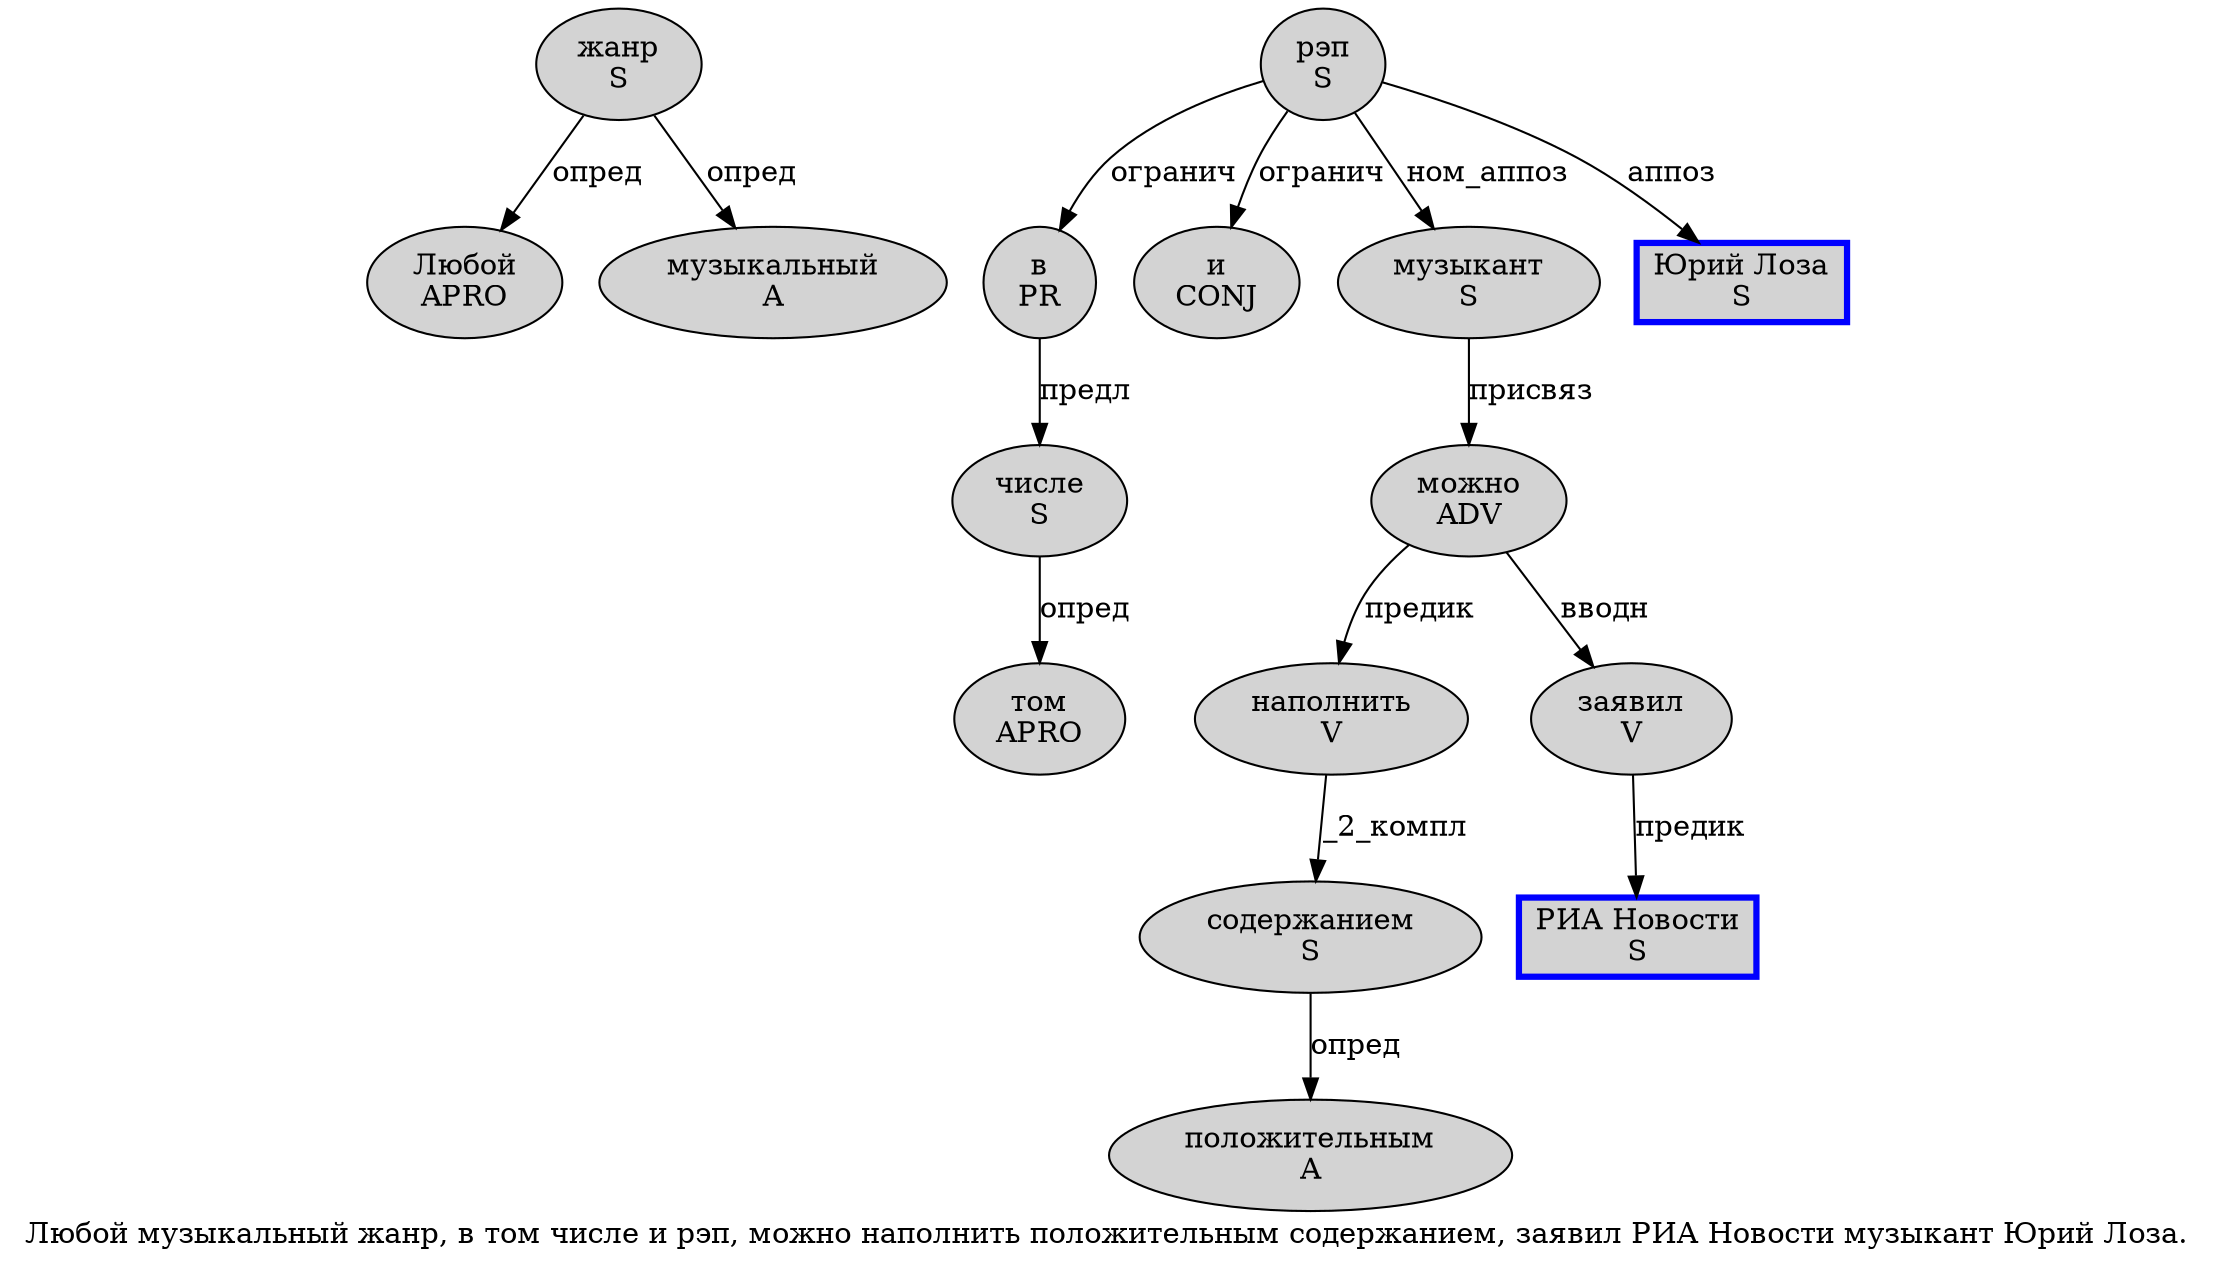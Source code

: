 digraph SENTENCE_1167 {
	graph [label="Любой музыкальный жанр, в том числе и рэп, можно наполнить положительным содержанием, заявил РИА Новости музыкант Юрий Лоза."]
	node [style=filled]
		0 [label="Любой
APRO" color="" fillcolor=lightgray penwidth=1 shape=ellipse]
		1 [label="музыкальный
A" color="" fillcolor=lightgray penwidth=1 shape=ellipse]
		2 [label="жанр
S" color="" fillcolor=lightgray penwidth=1 shape=ellipse]
		4 [label="в
PR" color="" fillcolor=lightgray penwidth=1 shape=ellipse]
		5 [label="том
APRO" color="" fillcolor=lightgray penwidth=1 shape=ellipse]
		6 [label="числе
S" color="" fillcolor=lightgray penwidth=1 shape=ellipse]
		7 [label="и
CONJ" color="" fillcolor=lightgray penwidth=1 shape=ellipse]
		8 [label="рэп
S" color="" fillcolor=lightgray penwidth=1 shape=ellipse]
		10 [label="можно
ADV" color="" fillcolor=lightgray penwidth=1 shape=ellipse]
		11 [label="наполнить
V" color="" fillcolor=lightgray penwidth=1 shape=ellipse]
		12 [label="положительным
A" color="" fillcolor=lightgray penwidth=1 shape=ellipse]
		13 [label="содержанием
S" color="" fillcolor=lightgray penwidth=1 shape=ellipse]
		15 [label="заявил
V" color="" fillcolor=lightgray penwidth=1 shape=ellipse]
		16 [label="РИА Новости
S" color=blue fillcolor=lightgray penwidth=3 shape=box]
		17 [label="музыкант
S" color="" fillcolor=lightgray penwidth=1 shape=ellipse]
		18 [label="Юрий Лоза
S" color=blue fillcolor=lightgray penwidth=3 shape=box]
			6 -> 5 [label="опред"]
			11 -> 13 [label="_2_компл"]
			4 -> 6 [label="предл"]
			17 -> 10 [label="присвяз"]
			2 -> 0 [label="опред"]
			2 -> 1 [label="опред"]
			15 -> 16 [label="предик"]
			8 -> 4 [label="огранич"]
			8 -> 7 [label="огранич"]
			8 -> 17 [label="ном_аппоз"]
			8 -> 18 [label="аппоз"]
			13 -> 12 [label="опред"]
			10 -> 11 [label="предик"]
			10 -> 15 [label="вводн"]
}